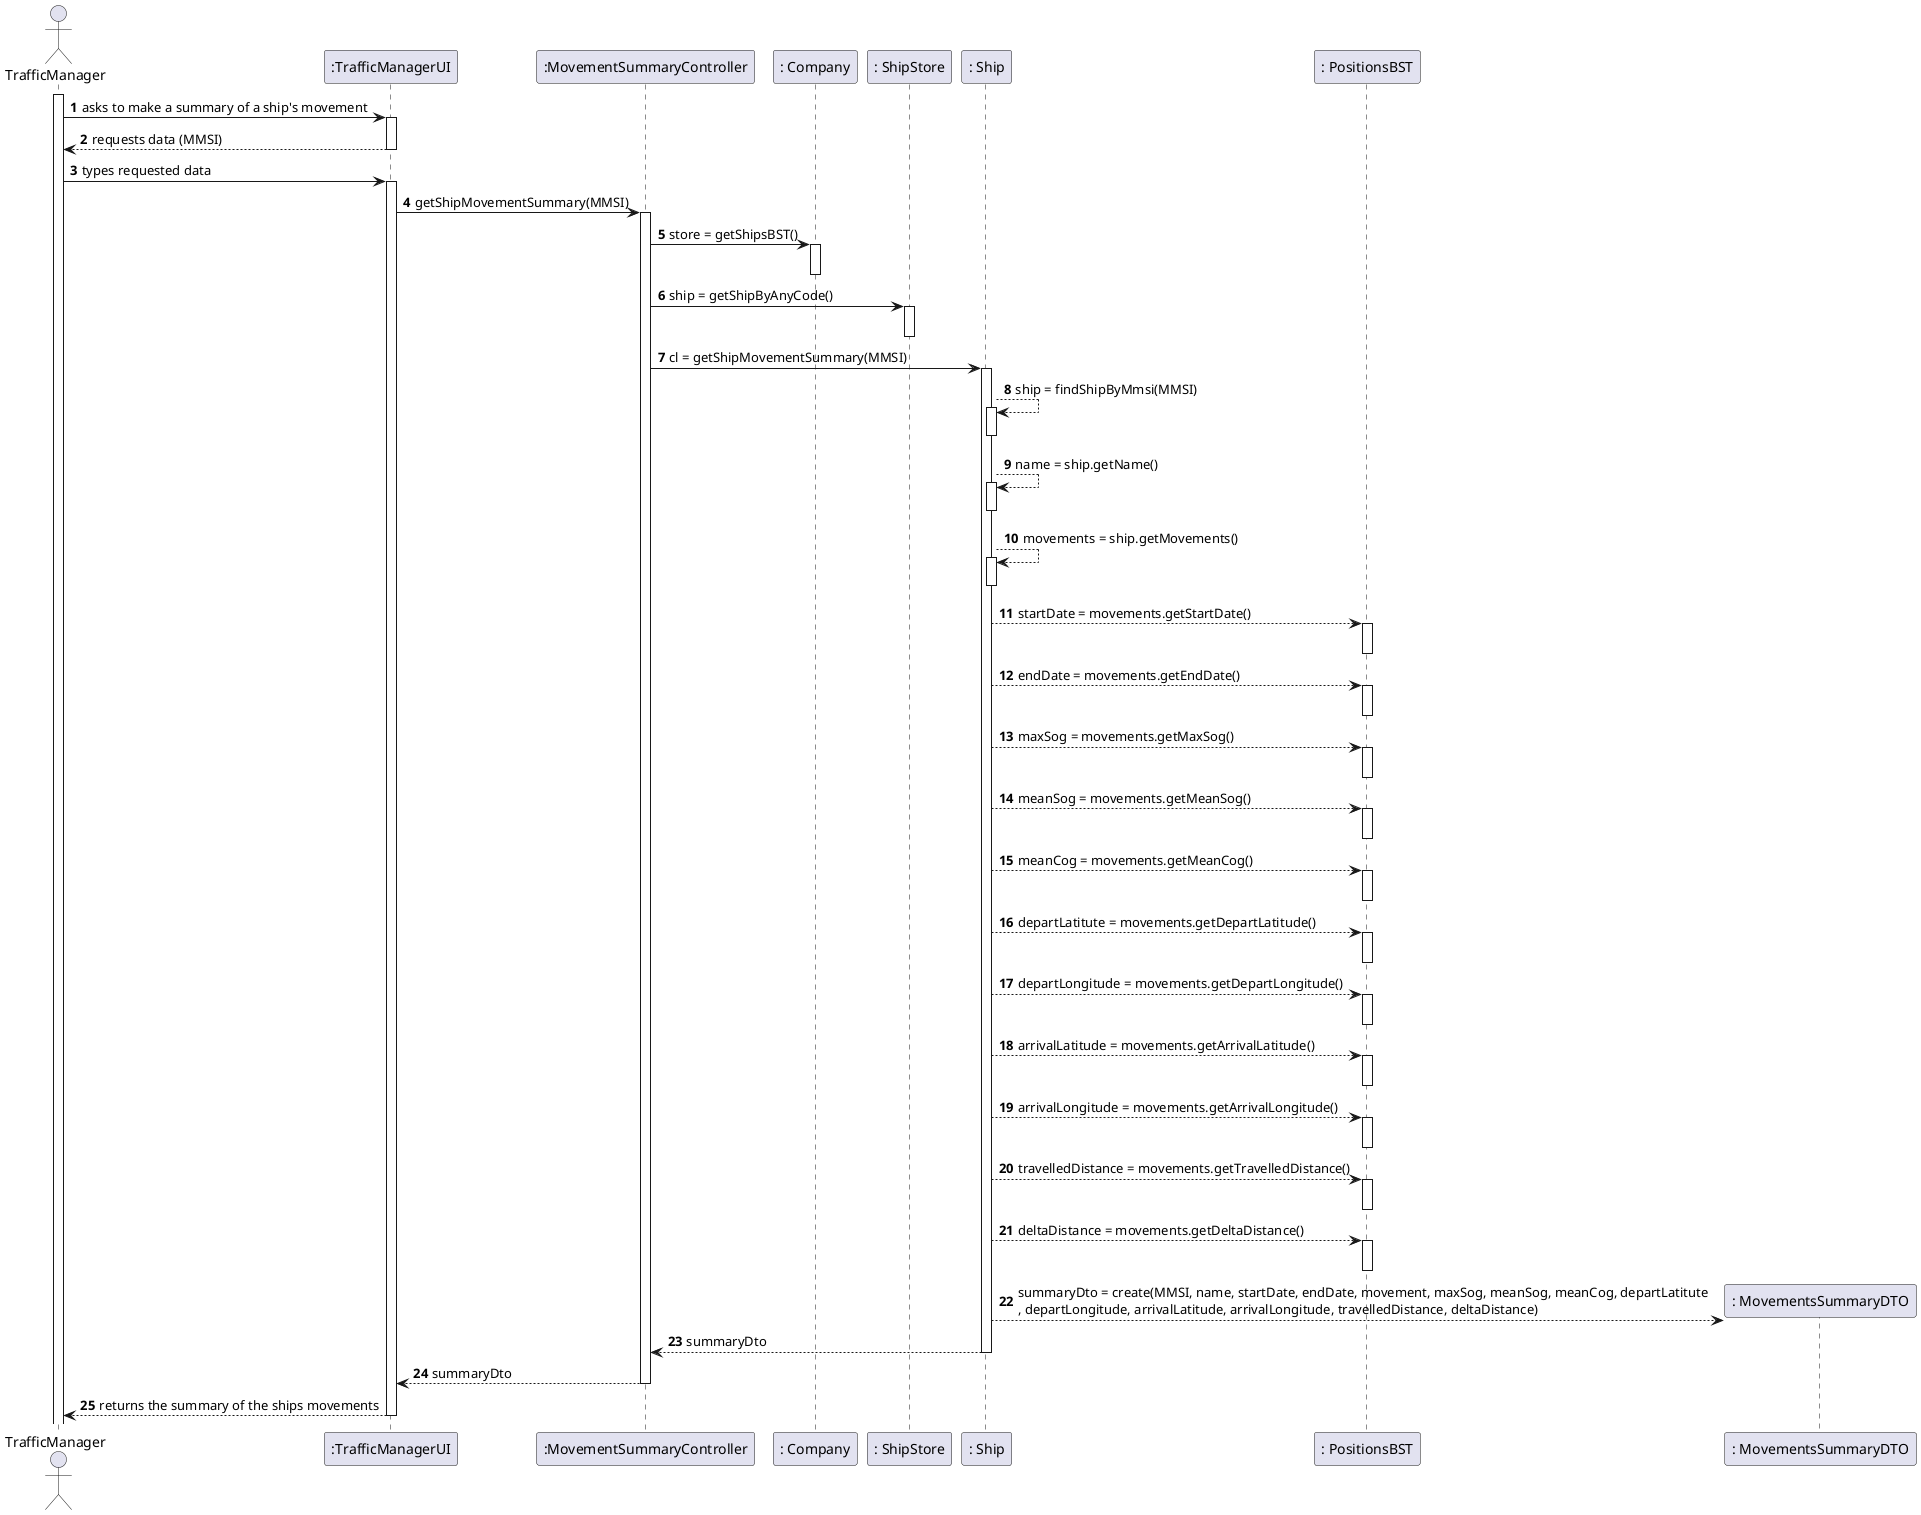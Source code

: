 @startuml
autonumber
'hide footbox
actor "TrafficManager" as RC

participant ":TrafficManagerUI" as UI
participant ":MovementSummaryController" as CTRL
participant ": Company" as CP
participant ": ShipStore" as SP
participant ": Ship" as CS
participant ": PositionsBST" as PB
participant ": MovementsSummaryDTO" as CL


activate RC
RC -> UI : asks to make a summary of a ship's movement
activate UI
UI --> RC : requests data (MMSI)
deactivate UI

RC -> UI : types requested data
activate UI

UI -> CTRL : getShipMovementSummary(MMSI)
activate CTRL
CTRL -> CP : store = getShipsBST()
activate CP
deactivate CP
CTRL -> SP : ship = getShipByAnyCode()
activate SP
deactivate SP
CTRL -> CS : cl = getShipMovementSummary(MMSI)
activate CS
CS --> CS : ship = findShipByMmsi(MMSI)
activate CS
deactivate CS
CS --> CS : name = ship.getName()
activate CS
deactivate CS
CS --> CS : movements = ship.getMovements()
activate CS
deactivate CS
CS --> PB : startDate = movements.getStartDate()
activate PB
deactivate PB
CS --> PB : endDate = movements.getEndDate()
activate PB
deactivate PB
CS --> PB : maxSog = movements.getMaxSog()
activate PB
deactivate PB
CS --> PB : meanSog = movements.getMeanSog()
activate PB
deactivate PB
CS --> PB : meanCog = movements.getMeanCog()
activate PB
deactivate PB
CS --> PB : departLatitute = movements.getDepartLatitude()
activate PB
deactivate PB
CS --> PB : departLongitude = movements.getDepartLongitude()
activate PB
deactivate PB
CS --> PB : arrivalLatitude = movements.getArrivalLatitude()
activate PB
deactivate PB
CS --> PB : arrivalLongitude = movements.getArrivalLongitude()
activate PB
deactivate PB
CS --> PB : travelledDistance = movements.getTravelledDistance()
activate PB
deactivate PB
CS --> PB : deltaDistance = movements.getDeltaDistance()
activate PB
deactivate PB

CS -->  CL** : summaryDto = create(MMSI, name, startDate, endDate, movement, maxSog, meanSog, meanCog, departLatitute\n, departLongitude, arrivalLatitude, arrivalLongitude, travelledDistance, deltaDistance)
deactivate CL
CS --> CTRL : summaryDto
deactivate CS
CTRL --> UI : summaryDto
deactivate CTRL

UI --> RC : returns the summary of the ships movements
deactivate CS
deactivate UI


@enduml